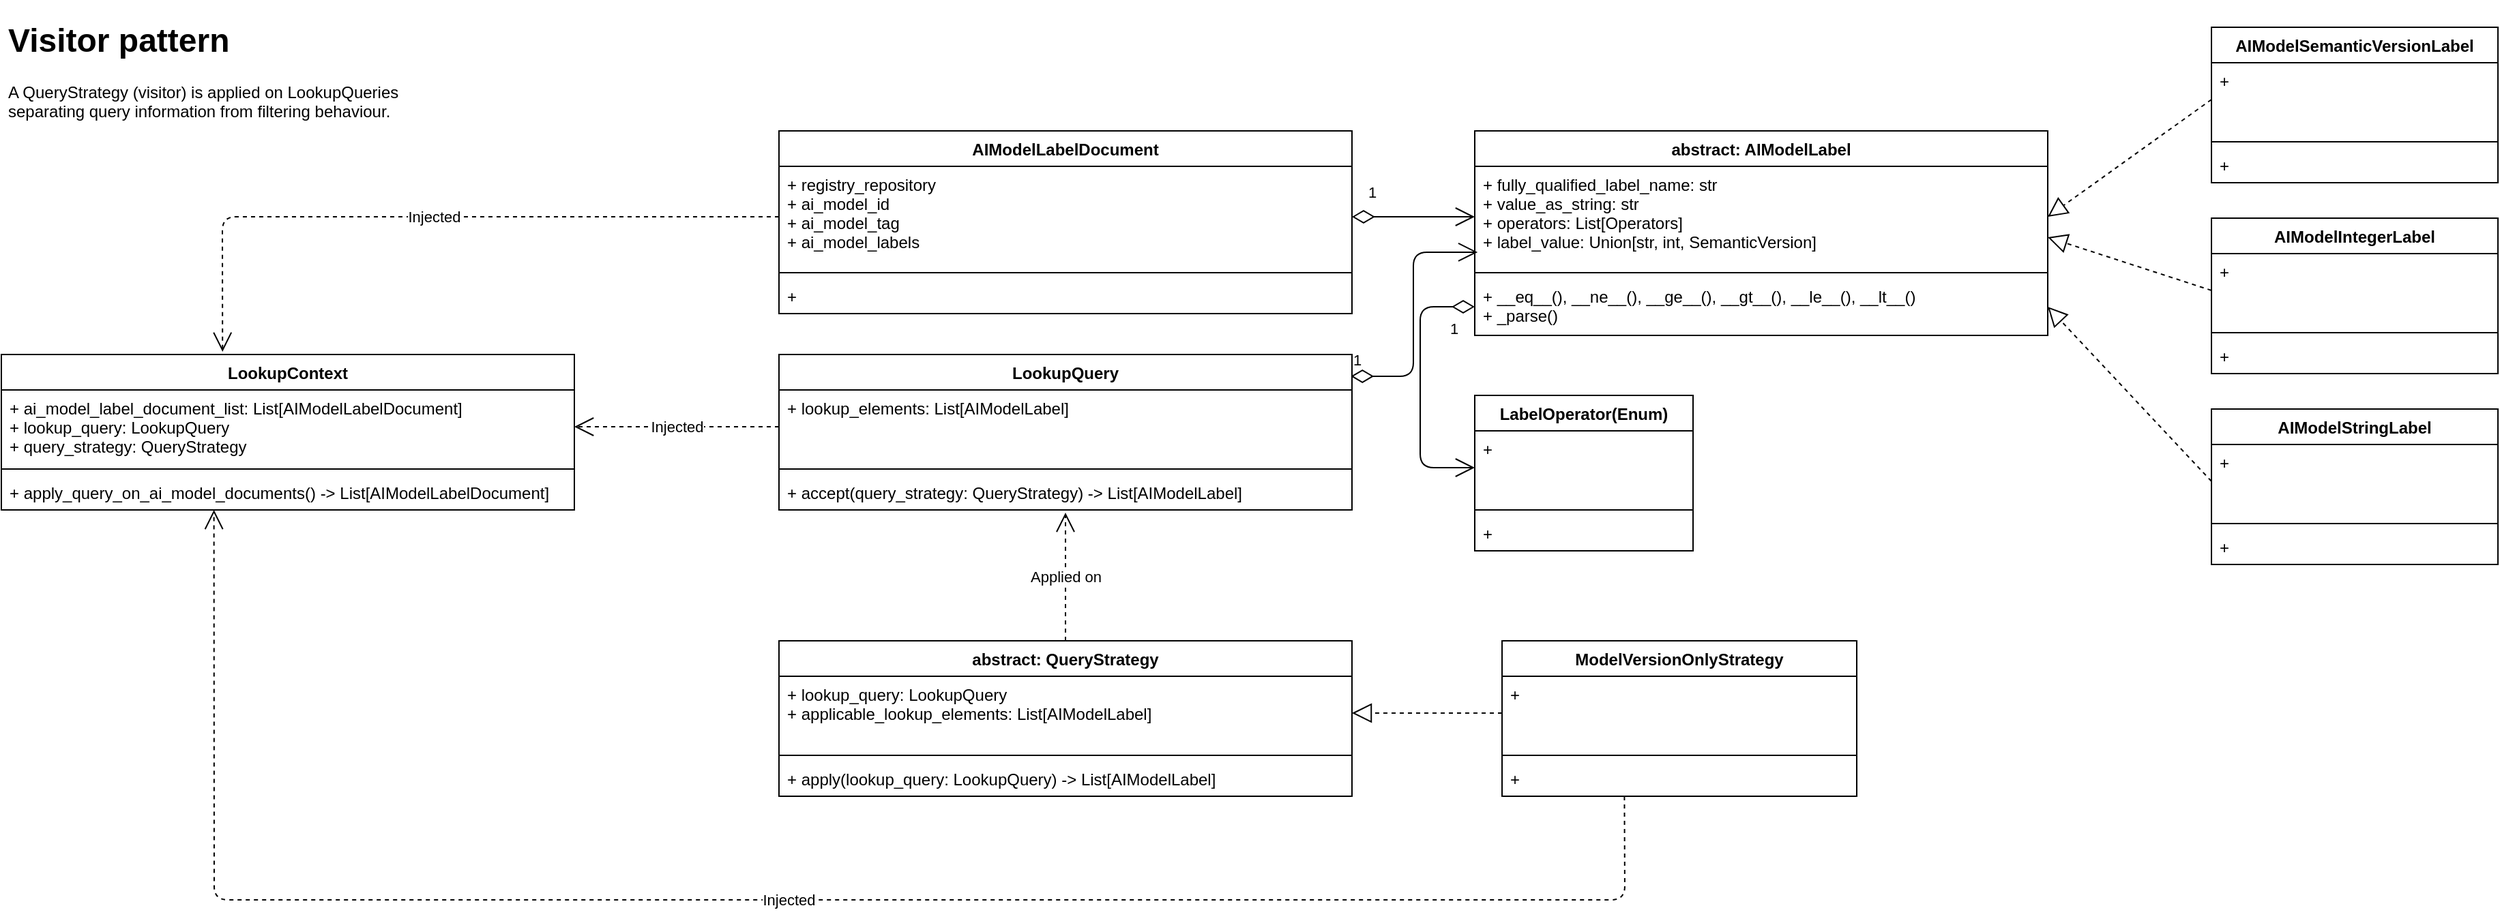 <mxfile version="14.5.1" type="device"><diagram id="WI9T0HZ2pTsCkuznbFz-" name="Page-1"><mxGraphModel dx="2591" dy="1672" grid="1" gridSize="10" guides="1" tooltips="1" connect="1" arrows="1" fold="1" page="1" pageScale="1" pageWidth="1169" pageHeight="827" math="0" shadow="0"><root><mxCell id="0"/><mxCell id="1" parent="0"/><mxCell id="JpYDLCxaf_2Z6EzlyXN_-1" value="LookupContext" style="swimlane;fontStyle=1;align=center;verticalAlign=top;childLayout=stackLayout;horizontal=1;startSize=26;horizontalStack=0;resizeParent=1;resizeParentMax=0;resizeLast=0;collapsible=1;marginBottom=0;" vertex="1" parent="1"><mxGeometry x="-1050" y="-540" width="420" height="114" as="geometry"/></mxCell><mxCell id="JpYDLCxaf_2Z6EzlyXN_-2" value="+ ai_model_label_document_list: List[AIModelLabelDocument]&#10;+ lookup_query: LookupQuery&#10;+ query_strategy: QueryStrategy" style="text;strokeColor=none;fillColor=none;align=left;verticalAlign=top;spacingLeft=4;spacingRight=4;overflow=hidden;rotatable=0;points=[[0,0.5],[1,0.5]];portConstraint=eastwest;" vertex="1" parent="JpYDLCxaf_2Z6EzlyXN_-1"><mxGeometry y="26" width="420" height="54" as="geometry"/></mxCell><mxCell id="JpYDLCxaf_2Z6EzlyXN_-3" value="" style="line;strokeWidth=1;fillColor=none;align=left;verticalAlign=middle;spacingTop=-1;spacingLeft=3;spacingRight=3;rotatable=0;labelPosition=right;points=[];portConstraint=eastwest;" vertex="1" parent="JpYDLCxaf_2Z6EzlyXN_-1"><mxGeometry y="80" width="420" height="8" as="geometry"/></mxCell><mxCell id="JpYDLCxaf_2Z6EzlyXN_-4" value="+ apply_query_on_ai_model_documents() -&gt; List[AIModelLabelDocument]" style="text;strokeColor=none;fillColor=none;align=left;verticalAlign=top;spacingLeft=4;spacingRight=4;overflow=hidden;rotatable=0;points=[[0,0.5],[1,0.5]];portConstraint=eastwest;" vertex="1" parent="JpYDLCxaf_2Z6EzlyXN_-1"><mxGeometry y="88" width="420" height="26" as="geometry"/></mxCell><mxCell id="JpYDLCxaf_2Z6EzlyXN_-5" value="AIModelLabelDocument" style="swimlane;fontStyle=1;align=center;verticalAlign=top;childLayout=stackLayout;horizontal=1;startSize=26;horizontalStack=0;resizeParent=1;resizeParentMax=0;resizeLast=0;collapsible=1;marginBottom=0;" vertex="1" parent="1"><mxGeometry x="-480" y="-704" width="420" height="134" as="geometry"/></mxCell><mxCell id="JpYDLCxaf_2Z6EzlyXN_-6" value="+ registry_repository&#10;+ ai_model_id&#10;+ ai_model_tag&#10;+ ai_model_labels" style="text;strokeColor=none;fillColor=none;align=left;verticalAlign=top;spacingLeft=4;spacingRight=4;overflow=hidden;rotatable=0;points=[[0,0.5],[1,0.5]];portConstraint=eastwest;" vertex="1" parent="JpYDLCxaf_2Z6EzlyXN_-5"><mxGeometry y="26" width="420" height="74" as="geometry"/></mxCell><mxCell id="JpYDLCxaf_2Z6EzlyXN_-7" value="" style="line;strokeWidth=1;fillColor=none;align=left;verticalAlign=middle;spacingTop=-1;spacingLeft=3;spacingRight=3;rotatable=0;labelPosition=right;points=[];portConstraint=eastwest;" vertex="1" parent="JpYDLCxaf_2Z6EzlyXN_-5"><mxGeometry y="100" width="420" height="8" as="geometry"/></mxCell><mxCell id="JpYDLCxaf_2Z6EzlyXN_-8" value="+" style="text;strokeColor=none;fillColor=none;align=left;verticalAlign=top;spacingLeft=4;spacingRight=4;overflow=hidden;rotatable=0;points=[[0,0.5],[1,0.5]];portConstraint=eastwest;" vertex="1" parent="JpYDLCxaf_2Z6EzlyXN_-5"><mxGeometry y="108" width="420" height="26" as="geometry"/></mxCell><mxCell id="JpYDLCxaf_2Z6EzlyXN_-9" value="LookupQuery" style="swimlane;fontStyle=1;align=center;verticalAlign=top;childLayout=stackLayout;horizontal=1;startSize=26;horizontalStack=0;resizeParent=1;resizeParentMax=0;resizeLast=0;collapsible=1;marginBottom=0;" vertex="1" parent="1"><mxGeometry x="-480" y="-540" width="420" height="114" as="geometry"/></mxCell><mxCell id="JpYDLCxaf_2Z6EzlyXN_-10" value="+ lookup_elements: List[AIModelLabel]" style="text;strokeColor=none;fillColor=none;align=left;verticalAlign=top;spacingLeft=4;spacingRight=4;overflow=hidden;rotatable=0;points=[[0,0.5],[1,0.5]];portConstraint=eastwest;" vertex="1" parent="JpYDLCxaf_2Z6EzlyXN_-9"><mxGeometry y="26" width="420" height="54" as="geometry"/></mxCell><mxCell id="JpYDLCxaf_2Z6EzlyXN_-11" value="" style="line;strokeWidth=1;fillColor=none;align=left;verticalAlign=middle;spacingTop=-1;spacingLeft=3;spacingRight=3;rotatable=0;labelPosition=right;points=[];portConstraint=eastwest;" vertex="1" parent="JpYDLCxaf_2Z6EzlyXN_-9"><mxGeometry y="80" width="420" height="8" as="geometry"/></mxCell><mxCell id="JpYDLCxaf_2Z6EzlyXN_-12" value="+ accept(query_strategy: QueryStrategy) -&gt; List[AIModelLabel] " style="text;strokeColor=none;fillColor=none;align=left;verticalAlign=top;spacingLeft=4;spacingRight=4;overflow=hidden;rotatable=0;points=[[0,0.5],[1,0.5]];portConstraint=eastwest;" vertex="1" parent="JpYDLCxaf_2Z6EzlyXN_-9"><mxGeometry y="88" width="420" height="26" as="geometry"/></mxCell><mxCell id="JpYDLCxaf_2Z6EzlyXN_-13" value="abstract: QueryStrategy" style="swimlane;fontStyle=1;align=center;verticalAlign=top;childLayout=stackLayout;horizontal=1;startSize=26;horizontalStack=0;resizeParent=1;resizeParentMax=0;resizeLast=0;collapsible=1;marginBottom=0;" vertex="1" parent="1"><mxGeometry x="-480" y="-330" width="420" height="114" as="geometry"/></mxCell><mxCell id="JpYDLCxaf_2Z6EzlyXN_-14" value="+ lookup_query: LookupQuery&#10;+ applicable_lookup_elements: List[AIModelLabel]" style="text;strokeColor=none;fillColor=none;align=left;verticalAlign=top;spacingLeft=4;spacingRight=4;overflow=hidden;rotatable=0;points=[[0,0.5],[1,0.5]];portConstraint=eastwest;" vertex="1" parent="JpYDLCxaf_2Z6EzlyXN_-13"><mxGeometry y="26" width="420" height="54" as="geometry"/></mxCell><mxCell id="JpYDLCxaf_2Z6EzlyXN_-15" value="" style="line;strokeWidth=1;fillColor=none;align=left;verticalAlign=middle;spacingTop=-1;spacingLeft=3;spacingRight=3;rotatable=0;labelPosition=right;points=[];portConstraint=eastwest;" vertex="1" parent="JpYDLCxaf_2Z6EzlyXN_-13"><mxGeometry y="80" width="420" height="8" as="geometry"/></mxCell><mxCell id="JpYDLCxaf_2Z6EzlyXN_-16" value="+ apply(lookup_query: LookupQuery) -&gt; List[AIModelLabel]" style="text;strokeColor=none;fillColor=none;align=left;verticalAlign=top;spacingLeft=4;spacingRight=4;overflow=hidden;rotatable=0;points=[[0,0.5],[1,0.5]];portConstraint=eastwest;" vertex="1" parent="JpYDLCxaf_2Z6EzlyXN_-13"><mxGeometry y="88" width="420" height="26" as="geometry"/></mxCell><mxCell id="JpYDLCxaf_2Z6EzlyXN_-17" value="ModelVersionOnlyStrategy" style="swimlane;fontStyle=1;align=center;verticalAlign=top;childLayout=stackLayout;horizontal=1;startSize=26;horizontalStack=0;resizeParent=1;resizeParentMax=0;resizeLast=0;collapsible=1;marginBottom=0;" vertex="1" parent="1"><mxGeometry x="50" y="-330" width="260" height="114" as="geometry"/></mxCell><mxCell id="JpYDLCxaf_2Z6EzlyXN_-18" value="+ " style="text;strokeColor=none;fillColor=none;align=left;verticalAlign=top;spacingLeft=4;spacingRight=4;overflow=hidden;rotatable=0;points=[[0,0.5],[1,0.5]];portConstraint=eastwest;" vertex="1" parent="JpYDLCxaf_2Z6EzlyXN_-17"><mxGeometry y="26" width="260" height="54" as="geometry"/></mxCell><mxCell id="JpYDLCxaf_2Z6EzlyXN_-19" value="" style="line;strokeWidth=1;fillColor=none;align=left;verticalAlign=middle;spacingTop=-1;spacingLeft=3;spacingRight=3;rotatable=0;labelPosition=right;points=[];portConstraint=eastwest;" vertex="1" parent="JpYDLCxaf_2Z6EzlyXN_-17"><mxGeometry y="80" width="260" height="8" as="geometry"/></mxCell><mxCell id="JpYDLCxaf_2Z6EzlyXN_-20" value="+" style="text;strokeColor=none;fillColor=none;align=left;verticalAlign=top;spacingLeft=4;spacingRight=4;overflow=hidden;rotatable=0;points=[[0,0.5],[1,0.5]];portConstraint=eastwest;" vertex="1" parent="JpYDLCxaf_2Z6EzlyXN_-17"><mxGeometry y="88" width="260" height="26" as="geometry"/></mxCell><mxCell id="JpYDLCxaf_2Z6EzlyXN_-21" value="" style="endArrow=block;dashed=1;endFill=0;endSize=12;html=1;exitX=0;exitY=0.5;exitDx=0;exitDy=0;entryX=1;entryY=0.5;entryDx=0;entryDy=0;" edge="1" parent="1" source="JpYDLCxaf_2Z6EzlyXN_-18" target="JpYDLCxaf_2Z6EzlyXN_-14"><mxGeometry width="160" relative="1" as="geometry"><mxPoint x="-50" y="-430" as="sourcePoint"/><mxPoint x="110" y="-430" as="targetPoint"/></mxGeometry></mxCell><mxCell id="JpYDLCxaf_2Z6EzlyXN_-22" value="abstract: AIModelLabel" style="swimlane;fontStyle=1;align=center;verticalAlign=top;childLayout=stackLayout;horizontal=1;startSize=26;horizontalStack=0;resizeParent=1;resizeParentMax=0;resizeLast=0;collapsible=1;marginBottom=0;" vertex="1" parent="1"><mxGeometry x="30" y="-704" width="420" height="150" as="geometry"/></mxCell><mxCell id="JpYDLCxaf_2Z6EzlyXN_-23" value="+ fully_qualified_label_name: str&#10;+ value_as_string: str&#10;+ operators: List[Operators]&#10;+ label_value: Union[str, int, SemanticVersion]" style="text;strokeColor=none;fillColor=none;align=left;verticalAlign=top;spacingLeft=4;spacingRight=4;overflow=hidden;rotatable=0;points=[[0,0.5],[1,0.5]];portConstraint=eastwest;" vertex="1" parent="JpYDLCxaf_2Z6EzlyXN_-22"><mxGeometry y="26" width="420" height="74" as="geometry"/></mxCell><mxCell id="JpYDLCxaf_2Z6EzlyXN_-24" value="" style="line;strokeWidth=1;fillColor=none;align=left;verticalAlign=middle;spacingTop=-1;spacingLeft=3;spacingRight=3;rotatable=0;labelPosition=right;points=[];portConstraint=eastwest;" vertex="1" parent="JpYDLCxaf_2Z6EzlyXN_-22"><mxGeometry y="100" width="420" height="8" as="geometry"/></mxCell><mxCell id="JpYDLCxaf_2Z6EzlyXN_-25" value="+ __eq__(), __ne__(), __ge__(), __gt__(), __le__(), __lt__() &#10;+ _parse()" style="text;strokeColor=none;fillColor=none;align=left;verticalAlign=top;spacingLeft=4;spacingRight=4;overflow=hidden;rotatable=0;points=[[0,0.5],[1,0.5]];portConstraint=eastwest;" vertex="1" parent="JpYDLCxaf_2Z6EzlyXN_-22"><mxGeometry y="108" width="420" height="42" as="geometry"/></mxCell><mxCell id="JpYDLCxaf_2Z6EzlyXN_-26" value="AIModelSemanticVersionLabel" style="swimlane;fontStyle=1;align=center;verticalAlign=top;childLayout=stackLayout;horizontal=1;startSize=26;horizontalStack=0;resizeParent=1;resizeParentMax=0;resizeLast=0;collapsible=1;marginBottom=0;" vertex="1" parent="1"><mxGeometry x="570" y="-780" width="210" height="114" as="geometry"/></mxCell><mxCell id="JpYDLCxaf_2Z6EzlyXN_-27" value="+ " style="text;strokeColor=none;fillColor=none;align=left;verticalAlign=top;spacingLeft=4;spacingRight=4;overflow=hidden;rotatable=0;points=[[0,0.5],[1,0.5]];portConstraint=eastwest;" vertex="1" parent="JpYDLCxaf_2Z6EzlyXN_-26"><mxGeometry y="26" width="210" height="54" as="geometry"/></mxCell><mxCell id="JpYDLCxaf_2Z6EzlyXN_-28" value="" style="line;strokeWidth=1;fillColor=none;align=left;verticalAlign=middle;spacingTop=-1;spacingLeft=3;spacingRight=3;rotatable=0;labelPosition=right;points=[];portConstraint=eastwest;" vertex="1" parent="JpYDLCxaf_2Z6EzlyXN_-26"><mxGeometry y="80" width="210" height="8" as="geometry"/></mxCell><mxCell id="JpYDLCxaf_2Z6EzlyXN_-29" value="+" style="text;strokeColor=none;fillColor=none;align=left;verticalAlign=top;spacingLeft=4;spacingRight=4;overflow=hidden;rotatable=0;points=[[0,0.5],[1,0.5]];portConstraint=eastwest;" vertex="1" parent="JpYDLCxaf_2Z6EzlyXN_-26"><mxGeometry y="88" width="210" height="26" as="geometry"/></mxCell><mxCell id="JpYDLCxaf_2Z6EzlyXN_-30" value="AIModelIntegerLabel" style="swimlane;fontStyle=1;align=center;verticalAlign=top;childLayout=stackLayout;horizontal=1;startSize=26;horizontalStack=0;resizeParent=1;resizeParentMax=0;resizeLast=0;collapsible=1;marginBottom=0;" vertex="1" parent="1"><mxGeometry x="570" y="-640" width="210" height="114" as="geometry"/></mxCell><mxCell id="JpYDLCxaf_2Z6EzlyXN_-31" value="+ " style="text;strokeColor=none;fillColor=none;align=left;verticalAlign=top;spacingLeft=4;spacingRight=4;overflow=hidden;rotatable=0;points=[[0,0.5],[1,0.5]];portConstraint=eastwest;" vertex="1" parent="JpYDLCxaf_2Z6EzlyXN_-30"><mxGeometry y="26" width="210" height="54" as="geometry"/></mxCell><mxCell id="JpYDLCxaf_2Z6EzlyXN_-32" value="" style="line;strokeWidth=1;fillColor=none;align=left;verticalAlign=middle;spacingTop=-1;spacingLeft=3;spacingRight=3;rotatable=0;labelPosition=right;points=[];portConstraint=eastwest;" vertex="1" parent="JpYDLCxaf_2Z6EzlyXN_-30"><mxGeometry y="80" width="210" height="8" as="geometry"/></mxCell><mxCell id="JpYDLCxaf_2Z6EzlyXN_-33" value="+" style="text;strokeColor=none;fillColor=none;align=left;verticalAlign=top;spacingLeft=4;spacingRight=4;overflow=hidden;rotatable=0;points=[[0,0.5],[1,0.5]];portConstraint=eastwest;" vertex="1" parent="JpYDLCxaf_2Z6EzlyXN_-30"><mxGeometry y="88" width="210" height="26" as="geometry"/></mxCell><mxCell id="JpYDLCxaf_2Z6EzlyXN_-34" value="AIModelStringLabel" style="swimlane;fontStyle=1;align=center;verticalAlign=top;childLayout=stackLayout;horizontal=1;startSize=26;horizontalStack=0;resizeParent=1;resizeParentMax=0;resizeLast=0;collapsible=1;marginBottom=0;" vertex="1" parent="1"><mxGeometry x="570" y="-500" width="210" height="114" as="geometry"/></mxCell><mxCell id="JpYDLCxaf_2Z6EzlyXN_-35" value="+ " style="text;strokeColor=none;fillColor=none;align=left;verticalAlign=top;spacingLeft=4;spacingRight=4;overflow=hidden;rotatable=0;points=[[0,0.5],[1,0.5]];portConstraint=eastwest;" vertex="1" parent="JpYDLCxaf_2Z6EzlyXN_-34"><mxGeometry y="26" width="210" height="54" as="geometry"/></mxCell><mxCell id="JpYDLCxaf_2Z6EzlyXN_-36" value="" style="line;strokeWidth=1;fillColor=none;align=left;verticalAlign=middle;spacingTop=-1;spacingLeft=3;spacingRight=3;rotatable=0;labelPosition=right;points=[];portConstraint=eastwest;" vertex="1" parent="JpYDLCxaf_2Z6EzlyXN_-34"><mxGeometry y="80" width="210" height="8" as="geometry"/></mxCell><mxCell id="JpYDLCxaf_2Z6EzlyXN_-37" value="+" style="text;strokeColor=none;fillColor=none;align=left;verticalAlign=top;spacingLeft=4;spacingRight=4;overflow=hidden;rotatable=0;points=[[0,0.5],[1,0.5]];portConstraint=eastwest;" vertex="1" parent="JpYDLCxaf_2Z6EzlyXN_-34"><mxGeometry y="88" width="210" height="26" as="geometry"/></mxCell><mxCell id="JpYDLCxaf_2Z6EzlyXN_-38" value="" style="endArrow=block;dashed=1;endFill=0;endSize=12;html=1;exitX=0;exitY=0.5;exitDx=0;exitDy=0;entryX=1;entryY=0.5;entryDx=0;entryDy=0;" edge="1" parent="1" source="JpYDLCxaf_2Z6EzlyXN_-27" target="JpYDLCxaf_2Z6EzlyXN_-23"><mxGeometry width="160" relative="1" as="geometry"><mxPoint x="320" y="-430" as="sourcePoint"/><mxPoint x="480" y="-430" as="targetPoint"/></mxGeometry></mxCell><mxCell id="JpYDLCxaf_2Z6EzlyXN_-39" value="" style="endArrow=block;dashed=1;endFill=0;endSize=12;html=1;exitX=0;exitY=0.5;exitDx=0;exitDy=0;entryX=1;entryY=0.703;entryDx=0;entryDy=0;entryPerimeter=0;" edge="1" parent="1" source="JpYDLCxaf_2Z6EzlyXN_-31" target="JpYDLCxaf_2Z6EzlyXN_-23"><mxGeometry width="160" relative="1" as="geometry"><mxPoint x="580" y="-717" as="sourcePoint"/><mxPoint x="460" y="-631" as="targetPoint"/></mxGeometry></mxCell><mxCell id="JpYDLCxaf_2Z6EzlyXN_-40" value="" style="endArrow=block;dashed=1;endFill=0;endSize=12;html=1;exitX=0;exitY=0.5;exitDx=0;exitDy=0;entryX=1;entryY=0.5;entryDx=0;entryDy=0;" edge="1" parent="1" source="JpYDLCxaf_2Z6EzlyXN_-35" target="JpYDLCxaf_2Z6EzlyXN_-25"><mxGeometry width="160" relative="1" as="geometry"><mxPoint x="590" y="-707" as="sourcePoint"/><mxPoint x="470" y="-621" as="targetPoint"/></mxGeometry></mxCell><mxCell id="JpYDLCxaf_2Z6EzlyXN_-41" value="&lt;h1&gt;Visitor pattern&lt;/h1&gt;&lt;p&gt;A QueryStrategy (visitor) is applied on LookupQueries separating query information from filtering behaviour.&lt;/p&gt;" style="text;html=1;strokeColor=none;fillColor=none;spacing=5;spacingTop=-20;whiteSpace=wrap;overflow=hidden;rounded=0;" vertex="1" parent="1"><mxGeometry x="-1050" y="-790" width="300" height="120" as="geometry"/></mxCell><mxCell id="JpYDLCxaf_2Z6EzlyXN_-43" value="Injected" style="endArrow=open;endSize=12;dashed=1;html=1;exitX=0;exitY=0.5;exitDx=0;exitDy=0;entryX=1;entryY=0.5;entryDx=0;entryDy=0;" edge="1" parent="1" source="JpYDLCxaf_2Z6EzlyXN_-10" target="JpYDLCxaf_2Z6EzlyXN_-2"><mxGeometry width="160" relative="1" as="geometry"><mxPoint x="-460" y="-350" as="sourcePoint"/><mxPoint x="-300" y="-350" as="targetPoint"/></mxGeometry></mxCell><mxCell id="JpYDLCxaf_2Z6EzlyXN_-44" value="Applied on" style="endArrow=open;endSize=12;dashed=1;html=1;exitX=0.5;exitY=0;exitDx=0;exitDy=0;" edge="1" parent="1" source="JpYDLCxaf_2Z6EzlyXN_-13"><mxGeometry width="160" relative="1" as="geometry"><mxPoint x="-460" y="-350" as="sourcePoint"/><mxPoint x="-270" y="-424" as="targetPoint"/></mxGeometry></mxCell><mxCell id="JpYDLCxaf_2Z6EzlyXN_-45" value="1" style="endArrow=open;html=1;endSize=12;startArrow=diamondThin;startSize=14;startFill=0;edgeStyle=orthogonalEdgeStyle;align=left;verticalAlign=bottom;" edge="1" parent="1" source="JpYDLCxaf_2Z6EzlyXN_-6" target="JpYDLCxaf_2Z6EzlyXN_-23"><mxGeometry x="-0.778" y="9" relative="1" as="geometry"><mxPoint x="-160" y="-350" as="sourcePoint"/><mxPoint y="-350" as="targetPoint"/><mxPoint as="offset"/></mxGeometry></mxCell><mxCell id="JpYDLCxaf_2Z6EzlyXN_-46" value="Injected" style="endArrow=open;endSize=12;dashed=1;html=1;exitX=0.345;exitY=1;exitDx=0;exitDy=0;exitPerimeter=0;entryX=0.371;entryY=1;entryDx=0;entryDy=0;entryPerimeter=0;" edge="1" parent="1" source="JpYDLCxaf_2Z6EzlyXN_-20" target="JpYDLCxaf_2Z6EzlyXN_-4"><mxGeometry x="-0.012" width="160" relative="1" as="geometry"><mxPoint x="-460" y="-350" as="sourcePoint"/><mxPoint x="-300" y="-350" as="targetPoint"/><Array as="points"><mxPoint x="140" y="-140"/><mxPoint x="-894" y="-140"/></Array><mxPoint as="offset"/></mxGeometry></mxCell><mxCell id="JpYDLCxaf_2Z6EzlyXN_-47" value="Injected" style="endArrow=open;endSize=12;dashed=1;html=1;exitX=0;exitY=0.5;exitDx=0;exitDy=0;entryX=0.386;entryY=-0.018;entryDx=0;entryDy=0;entryPerimeter=0;" edge="1" parent="1" source="JpYDLCxaf_2Z6EzlyXN_-6" target="JpYDLCxaf_2Z6EzlyXN_-1"><mxGeometry width="160" relative="1" as="geometry"><mxPoint x="-460" y="-550" as="sourcePoint"/><mxPoint x="-300" y="-550" as="targetPoint"/><Array as="points"><mxPoint x="-888" y="-641"/></Array></mxGeometry></mxCell><mxCell id="JpYDLCxaf_2Z6EzlyXN_-49" value="LabelOperator(Enum)" style="swimlane;fontStyle=1;align=center;verticalAlign=top;childLayout=stackLayout;horizontal=1;startSize=26;horizontalStack=0;resizeParent=1;resizeParentMax=0;resizeLast=0;collapsible=1;marginBottom=0;" vertex="1" parent="1"><mxGeometry x="30" y="-510" width="160" height="114" as="geometry"/></mxCell><mxCell id="JpYDLCxaf_2Z6EzlyXN_-50" value="+ " style="text;strokeColor=none;fillColor=none;align=left;verticalAlign=top;spacingLeft=4;spacingRight=4;overflow=hidden;rotatable=0;points=[[0,0.5],[1,0.5]];portConstraint=eastwest;" vertex="1" parent="JpYDLCxaf_2Z6EzlyXN_-49"><mxGeometry y="26" width="160" height="54" as="geometry"/></mxCell><mxCell id="JpYDLCxaf_2Z6EzlyXN_-51" value="" style="line;strokeWidth=1;fillColor=none;align=left;verticalAlign=middle;spacingTop=-1;spacingLeft=3;spacingRight=3;rotatable=0;labelPosition=right;points=[];portConstraint=eastwest;" vertex="1" parent="JpYDLCxaf_2Z6EzlyXN_-49"><mxGeometry y="80" width="160" height="8" as="geometry"/></mxCell><mxCell id="JpYDLCxaf_2Z6EzlyXN_-52" value="+" style="text;strokeColor=none;fillColor=none;align=left;verticalAlign=top;spacingLeft=4;spacingRight=4;overflow=hidden;rotatable=0;points=[[0,0.5],[1,0.5]];portConstraint=eastwest;" vertex="1" parent="JpYDLCxaf_2Z6EzlyXN_-49"><mxGeometry y="88" width="160" height="26" as="geometry"/></mxCell><mxCell id="JpYDLCxaf_2Z6EzlyXN_-54" value="1" style="endArrow=open;html=1;endSize=12;startArrow=diamondThin;startSize=14;startFill=0;edgeStyle=orthogonalEdgeStyle;align=left;verticalAlign=bottom;exitX=0;exitY=0.5;exitDx=0;exitDy=0;entryX=0;entryY=0.5;entryDx=0;entryDy=0;" edge="1" parent="1" source="JpYDLCxaf_2Z6EzlyXN_-25" target="JpYDLCxaf_2Z6EzlyXN_-50"><mxGeometry x="-0.343" y="20" relative="1" as="geometry"><mxPoint x="90" y="-550" as="sourcePoint"/><mxPoint x="250" y="-550" as="targetPoint"/><Array as="points"><mxPoint x="-10" y="-575"/><mxPoint x="-10" y="-457"/></Array><mxPoint as="offset"/></mxGeometry></mxCell><mxCell id="JpYDLCxaf_2Z6EzlyXN_-57" value="1" style="endArrow=open;html=1;endSize=12;startArrow=diamondThin;startSize=14;startFill=0;edgeStyle=orthogonalEdgeStyle;align=left;verticalAlign=bottom;entryX=0.005;entryY=0.851;entryDx=0;entryDy=0;entryPerimeter=0;exitX=0.998;exitY=0.14;exitDx=0;exitDy=0;exitPerimeter=0;" edge="1" parent="1" source="JpYDLCxaf_2Z6EzlyXN_-9" target="JpYDLCxaf_2Z6EzlyXN_-23"><mxGeometry x="-1" y="3" relative="1" as="geometry"><mxPoint x="-240" y="-450" as="sourcePoint"/><mxPoint x="-80" y="-450" as="targetPoint"/></mxGeometry></mxCell></root></mxGraphModel></diagram></mxfile>